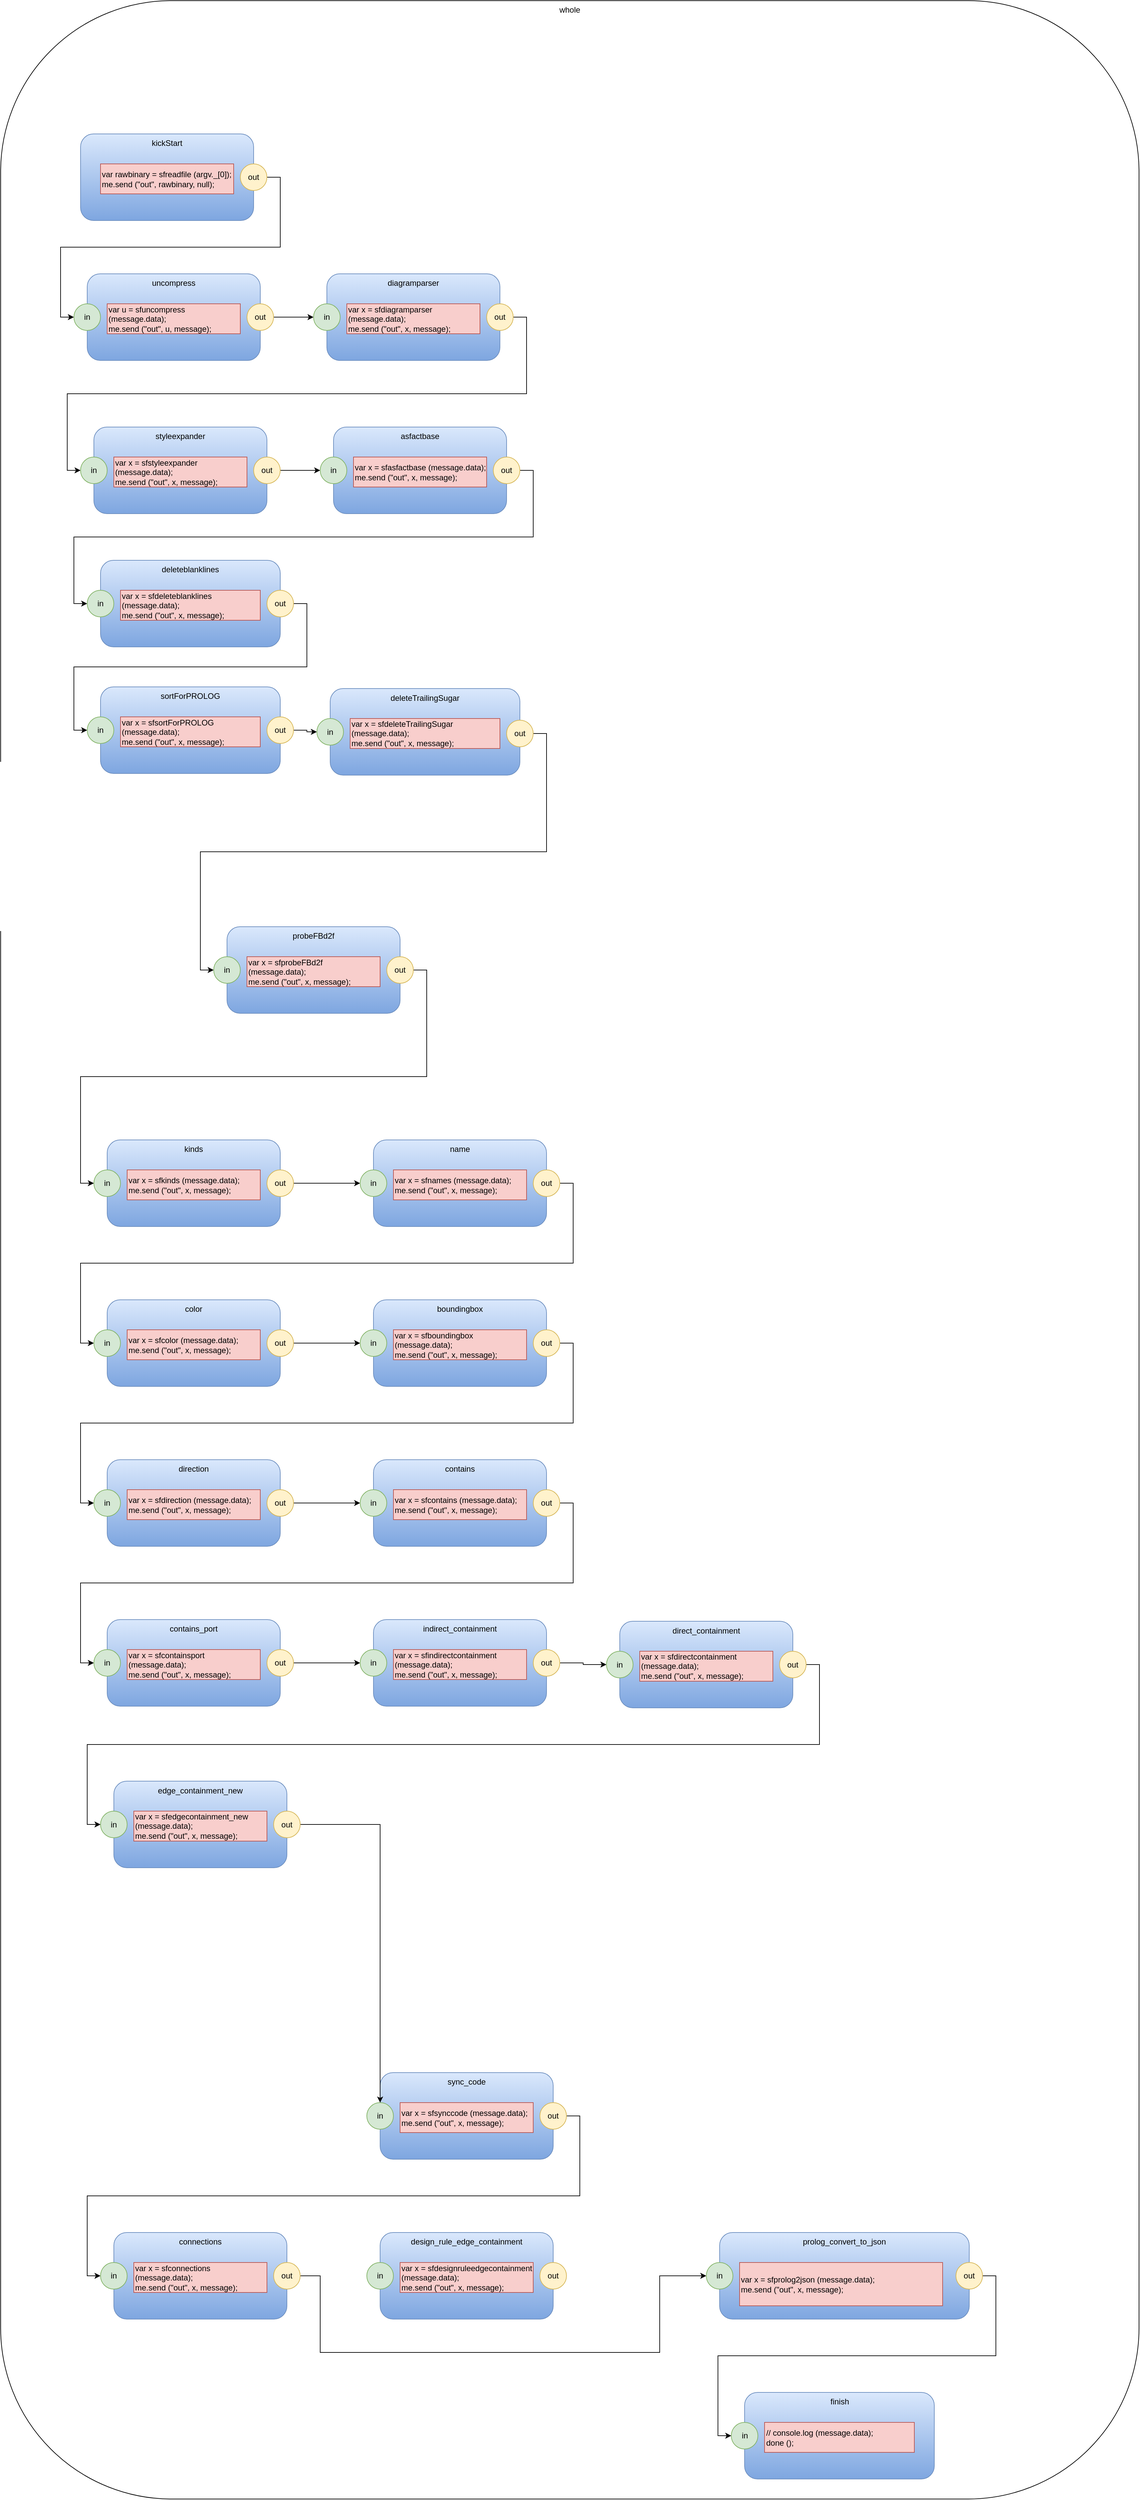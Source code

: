 <mxfile version="14.6.13" type="device"><diagram id="wqfAWWfYYzt9Zv_PRfaZ" name="main"><mxGraphModel dx="1346" dy="1626" grid="1" gridSize="10" guides="1" tooltips="1" connect="1" arrows="1" fold="1" page="1" pageScale="1" pageWidth="1100" pageHeight="850" math="0" shadow="0"><root><mxCell id="YSdUcc7_uIE6RB1LT-ku-0"/><mxCell id="YSdUcc7_uIE6RB1LT-ku-1" parent="YSdUcc7_uIE6RB1LT-ku-0"/><mxCell id="YSdUcc7_uIE6RB1LT-ku-2" value="whole" style="rounded=1;whiteSpace=wrap;html=1;verticalAlign=top;" parent="YSdUcc7_uIE6RB1LT-ku-1" vertex="1"><mxGeometry x="80" y="-70" width="1710" height="3750" as="geometry"/></mxCell><mxCell id="YSdUcc7_uIE6RB1LT-ku-3" value="styleexpander" style="rounded=1;whiteSpace=wrap;html=1;gradientColor=#7ea6e0;fillColor=#dae8fc;strokeColor=#6c8ebf;verticalAlign=top;" parent="YSdUcc7_uIE6RB1LT-ku-1" vertex="1"><mxGeometry x="220" y="570" width="260" height="130" as="geometry"/></mxCell><mxCell id="YSdUcc7_uIE6RB1LT-ku-4" value="uncompress" style="rounded=1;whiteSpace=wrap;html=1;gradientColor=#7ea6e0;fillColor=#dae8fc;strokeColor=#6c8ebf;verticalAlign=top;" parent="YSdUcc7_uIE6RB1LT-ku-1" vertex="1"><mxGeometry x="210" y="340" width="260" height="130" as="geometry"/></mxCell><mxCell id="YSdUcc7_uIE6RB1LT-ku-5" value="var u = sfuncompress (message.data);&lt;br&gt;me.send (&quot;out&quot;, u, message);&lt;br&gt;&lt;div&gt;&lt;/div&gt;" style="rounded=0;whiteSpace=wrap;html=1;fillColor=#f8cecc;strokeColor=#b85450;align=left;" parent="YSdUcc7_uIE6RB1LT-ku-1" vertex="1"><mxGeometry x="240" y="385" width="200" height="45" as="geometry"/></mxCell><mxCell id="YSdUcc7_uIE6RB1LT-ku-6" style="edgeStyle=orthogonalEdgeStyle;rounded=0;orthogonalLoop=1;jettySize=auto;html=1;exitX=1;exitY=0.5;exitDx=0;exitDy=0;entryX=0;entryY=0.5;entryDx=0;entryDy=0;" parent="YSdUcc7_uIE6RB1LT-ku-1" source="YSdUcc7_uIE6RB1LT-ku-7" target="YSdUcc7_uIE6RB1LT-ku-13" edge="1"><mxGeometry relative="1" as="geometry"/></mxCell><mxCell id="YSdUcc7_uIE6RB1LT-ku-7" value="out" style="ellipse;whiteSpace=wrap;html=1;aspect=fixed;fillColor=#fff2cc;strokeColor=#d6b656;" parent="YSdUcc7_uIE6RB1LT-ku-1" vertex="1"><mxGeometry x="450" y="385" width="40" height="40" as="geometry"/></mxCell><mxCell id="YSdUcc7_uIE6RB1LT-ku-8" value="in" style="ellipse;whiteSpace=wrap;html=1;aspect=fixed;fillColor=#d5e8d4;strokeColor=#82b366;" parent="YSdUcc7_uIE6RB1LT-ku-1" vertex="1"><mxGeometry x="190" y="385" width="40" height="40" as="geometry"/></mxCell><mxCell id="YSdUcc7_uIE6RB1LT-ku-9" value="diagramparser" style="rounded=1;whiteSpace=wrap;html=1;gradientColor=#7ea6e0;fillColor=#dae8fc;strokeColor=#6c8ebf;verticalAlign=top;" parent="YSdUcc7_uIE6RB1LT-ku-1" vertex="1"><mxGeometry x="570" y="340" width="260" height="130" as="geometry"/></mxCell><mxCell id="YSdUcc7_uIE6RB1LT-ku-10" value="var x = sfdiagramparser (message.data);&lt;br&gt;me.send (&quot;out&quot;, x, message);&lt;br&gt;&lt;div&gt;&lt;/div&gt;" style="rounded=0;whiteSpace=wrap;html=1;fillColor=#f8cecc;strokeColor=#b85450;align=left;" parent="YSdUcc7_uIE6RB1LT-ku-1" vertex="1"><mxGeometry x="600" y="385" width="200" height="45" as="geometry"/></mxCell><mxCell id="YSdUcc7_uIE6RB1LT-ku-11" style="edgeStyle=orthogonalEdgeStyle;rounded=0;orthogonalLoop=1;jettySize=auto;html=1;exitX=1;exitY=0.5;exitDx=0;exitDy=0;entryX=0;entryY=0.5;entryDx=0;entryDy=0;" parent="YSdUcc7_uIE6RB1LT-ku-1" source="YSdUcc7_uIE6RB1LT-ku-12" target="YSdUcc7_uIE6RB1LT-ku-17" edge="1"><mxGeometry relative="1" as="geometry"/></mxCell><mxCell id="YSdUcc7_uIE6RB1LT-ku-12" value="out" style="ellipse;whiteSpace=wrap;html=1;aspect=fixed;fillColor=#fff2cc;strokeColor=#d6b656;" parent="YSdUcc7_uIE6RB1LT-ku-1" vertex="1"><mxGeometry x="810" y="385" width="40" height="40" as="geometry"/></mxCell><mxCell id="YSdUcc7_uIE6RB1LT-ku-13" value="in" style="ellipse;whiteSpace=wrap;html=1;aspect=fixed;fillColor=#d5e8d4;strokeColor=#82b366;" parent="YSdUcc7_uIE6RB1LT-ku-1" vertex="1"><mxGeometry x="550" y="385" width="40" height="40" as="geometry"/></mxCell><mxCell id="YSdUcc7_uIE6RB1LT-ku-14" value="var x = sfstyleexpander (message.data);&lt;br&gt;me.send (&quot;out&quot;, x, message);&lt;br&gt;&lt;div&gt;&lt;/div&gt;" style="rounded=0;whiteSpace=wrap;html=1;fillColor=#f8cecc;strokeColor=#b85450;align=left;" parent="YSdUcc7_uIE6RB1LT-ku-1" vertex="1"><mxGeometry x="250" y="615" width="200" height="45" as="geometry"/></mxCell><mxCell id="YSdUcc7_uIE6RB1LT-ku-15" style="edgeStyle=orthogonalEdgeStyle;rounded=0;orthogonalLoop=1;jettySize=auto;html=1;exitX=1;exitY=0.5;exitDx=0;exitDy=0;entryX=0;entryY=0.5;entryDx=0;entryDy=0;" parent="YSdUcc7_uIE6RB1LT-ku-1" source="YSdUcc7_uIE6RB1LT-ku-16" target="YSdUcc7_uIE6RB1LT-ku-22" edge="1"><mxGeometry relative="1" as="geometry"/></mxCell><mxCell id="YSdUcc7_uIE6RB1LT-ku-16" value="out" style="ellipse;whiteSpace=wrap;html=1;aspect=fixed;fillColor=#fff2cc;strokeColor=#d6b656;" parent="YSdUcc7_uIE6RB1LT-ku-1" vertex="1"><mxGeometry x="460" y="615" width="40" height="40" as="geometry"/></mxCell><mxCell id="YSdUcc7_uIE6RB1LT-ku-17" value="in" style="ellipse;whiteSpace=wrap;html=1;aspect=fixed;fillColor=#d5e8d4;strokeColor=#82b366;" parent="YSdUcc7_uIE6RB1LT-ku-1" vertex="1"><mxGeometry x="200" y="615" width="40" height="40" as="geometry"/></mxCell><mxCell id="YSdUcc7_uIE6RB1LT-ku-18" value="asfactbase" style="rounded=1;whiteSpace=wrap;html=1;gradientColor=#7ea6e0;fillColor=#dae8fc;strokeColor=#6c8ebf;verticalAlign=top;" parent="YSdUcc7_uIE6RB1LT-ku-1" vertex="1"><mxGeometry x="580" y="570" width="260" height="130" as="geometry"/></mxCell><mxCell id="YSdUcc7_uIE6RB1LT-ku-19" value="var x = sfasfactbase (message.data);&lt;br&gt;me.send (&quot;out&quot;, x, message);&lt;br&gt;&lt;div&gt;&lt;/div&gt;" style="rounded=0;whiteSpace=wrap;html=1;fillColor=#f8cecc;strokeColor=#b85450;align=left;" parent="YSdUcc7_uIE6RB1LT-ku-1" vertex="1"><mxGeometry x="610" y="615" width="200" height="45" as="geometry"/></mxCell><mxCell id="YSdUcc7_uIE6RB1LT-ku-20" style="edgeStyle=orthogonalEdgeStyle;rounded=0;orthogonalLoop=1;jettySize=auto;html=1;exitX=1;exitY=0.5;exitDx=0;exitDy=0;entryX=0;entryY=0.5;entryDx=0;entryDy=0;" parent="YSdUcc7_uIE6RB1LT-ku-1" source="YSdUcc7_uIE6RB1LT-ku-21" target="YSdUcc7_uIE6RB1LT-ku-27" edge="1"><mxGeometry relative="1" as="geometry"/></mxCell><mxCell id="YSdUcc7_uIE6RB1LT-ku-21" value="out" style="ellipse;whiteSpace=wrap;html=1;aspect=fixed;fillColor=#fff2cc;strokeColor=#d6b656;" parent="YSdUcc7_uIE6RB1LT-ku-1" vertex="1"><mxGeometry x="820" y="615" width="40" height="40" as="geometry"/></mxCell><mxCell id="YSdUcc7_uIE6RB1LT-ku-22" value="in" style="ellipse;whiteSpace=wrap;html=1;aspect=fixed;fillColor=#d5e8d4;strokeColor=#82b366;" parent="YSdUcc7_uIE6RB1LT-ku-1" vertex="1"><mxGeometry x="560" y="615" width="40" height="40" as="geometry"/></mxCell><mxCell id="YSdUcc7_uIE6RB1LT-ku-23" value="deleteblanklines" style="rounded=1;whiteSpace=wrap;html=1;gradientColor=#7ea6e0;fillColor=#dae8fc;strokeColor=#6c8ebf;verticalAlign=top;" parent="YSdUcc7_uIE6RB1LT-ku-1" vertex="1"><mxGeometry x="230" y="770" width="270" height="130" as="geometry"/></mxCell><mxCell id="YSdUcc7_uIE6RB1LT-ku-24" value="var x = sfdeleteblanklines (message.data);&lt;br&gt;me.send (&quot;out&quot;, x, message);&lt;br&gt;&lt;div&gt;&lt;/div&gt;" style="rounded=0;whiteSpace=wrap;html=1;fillColor=#f8cecc;strokeColor=#b85450;align=left;" parent="YSdUcc7_uIE6RB1LT-ku-1" vertex="1"><mxGeometry x="260" y="815" width="210" height="45" as="geometry"/></mxCell><mxCell id="YSdUcc7_uIE6RB1LT-ku-25" style="edgeStyle=orthogonalEdgeStyle;rounded=0;orthogonalLoop=1;jettySize=auto;html=1;exitX=1;exitY=0.5;exitDx=0;exitDy=0;entryX=0;entryY=0.5;entryDx=0;entryDy=0;" parent="YSdUcc7_uIE6RB1LT-ku-1" source="YSdUcc7_uIE6RB1LT-ku-26" target="YSdUcc7_uIE6RB1LT-ku-32" edge="1"><mxGeometry relative="1" as="geometry"/></mxCell><mxCell id="YSdUcc7_uIE6RB1LT-ku-26" value="out" style="ellipse;whiteSpace=wrap;html=1;aspect=fixed;fillColor=#fff2cc;strokeColor=#d6b656;" parent="YSdUcc7_uIE6RB1LT-ku-1" vertex="1"><mxGeometry x="480" y="815" width="40" height="40" as="geometry"/></mxCell><mxCell id="YSdUcc7_uIE6RB1LT-ku-27" value="in" style="ellipse;whiteSpace=wrap;html=1;aspect=fixed;fillColor=#d5e8d4;strokeColor=#82b366;" parent="YSdUcc7_uIE6RB1LT-ku-1" vertex="1"><mxGeometry x="210" y="815" width="40" height="40" as="geometry"/></mxCell><mxCell id="YSdUcc7_uIE6RB1LT-ku-28" value="sortForPROLOG" style="rounded=1;whiteSpace=wrap;html=1;gradientColor=#7ea6e0;fillColor=#dae8fc;strokeColor=#6c8ebf;verticalAlign=top;" parent="YSdUcc7_uIE6RB1LT-ku-1" vertex="1"><mxGeometry x="230" y="960" width="270" height="130" as="geometry"/></mxCell><mxCell id="YSdUcc7_uIE6RB1LT-ku-29" value="var x = sfsortForPROLOG (message.data);&lt;br&gt;me.send (&quot;out&quot;, x, message);&lt;br&gt;&lt;div&gt;&lt;/div&gt;" style="rounded=0;whiteSpace=wrap;html=1;fillColor=#f8cecc;strokeColor=#b85450;align=left;" parent="YSdUcc7_uIE6RB1LT-ku-1" vertex="1"><mxGeometry x="260" y="1005" width="210" height="45" as="geometry"/></mxCell><mxCell id="YSdUcc7_uIE6RB1LT-ku-30" style="edgeStyle=orthogonalEdgeStyle;rounded=0;orthogonalLoop=1;jettySize=auto;html=1;exitX=1;exitY=0.5;exitDx=0;exitDy=0;" parent="YSdUcc7_uIE6RB1LT-ku-1" source="YSdUcc7_uIE6RB1LT-ku-31" target="YSdUcc7_uIE6RB1LT-ku-35" edge="1"><mxGeometry relative="1" as="geometry"/></mxCell><mxCell id="YSdUcc7_uIE6RB1LT-ku-31" value="out" style="ellipse;whiteSpace=wrap;html=1;aspect=fixed;fillColor=#fff2cc;strokeColor=#d6b656;" parent="YSdUcc7_uIE6RB1LT-ku-1" vertex="1"><mxGeometry x="480" y="1005" width="40" height="40" as="geometry"/></mxCell><mxCell id="YSdUcc7_uIE6RB1LT-ku-32" value="in" style="ellipse;whiteSpace=wrap;html=1;aspect=fixed;fillColor=#d5e8d4;strokeColor=#82b366;" parent="YSdUcc7_uIE6RB1LT-ku-1" vertex="1"><mxGeometry x="210" y="1005" width="40" height="40" as="geometry"/></mxCell><mxCell id="YSdUcc7_uIE6RB1LT-ku-33" value="deleteTrailingSugar" style="rounded=1;whiteSpace=wrap;html=1;gradientColor=#7ea6e0;fillColor=#dae8fc;strokeColor=#6c8ebf;verticalAlign=top;" parent="YSdUcc7_uIE6RB1LT-ku-1" vertex="1"><mxGeometry x="575" y="962.5" width="285" height="130" as="geometry"/></mxCell><mxCell id="YSdUcc7_uIE6RB1LT-ku-34" value="var x = sfdeleteTrailingSugar (message.data);&lt;br&gt;me.send (&quot;out&quot;, x, message);&lt;br&gt;&lt;div&gt;&lt;/div&gt;" style="rounded=0;whiteSpace=wrap;html=1;fillColor=#f8cecc;strokeColor=#b85450;align=left;" parent="YSdUcc7_uIE6RB1LT-ku-1" vertex="1"><mxGeometry x="605" y="1007.5" width="225" height="45" as="geometry"/></mxCell><mxCell id="YSdUcc7_uIE6RB1LT-ku-35" value="in" style="ellipse;whiteSpace=wrap;html=1;aspect=fixed;fillColor=#d5e8d4;strokeColor=#82b366;" parent="YSdUcc7_uIE6RB1LT-ku-1" vertex="1"><mxGeometry x="555" y="1007.5" width="40" height="40" as="geometry"/></mxCell><mxCell id="YSdUcc7_uIE6RB1LT-ku-36" value="kickStart" style="rounded=1;whiteSpace=wrap;html=1;gradientColor=#7ea6e0;fillColor=#dae8fc;strokeColor=#6c8ebf;verticalAlign=top;" parent="YSdUcc7_uIE6RB1LT-ku-1" vertex="1"><mxGeometry x="200" y="130" width="260" height="130" as="geometry"/></mxCell><mxCell id="YSdUcc7_uIE6RB1LT-ku-37" value="var rawbinary = sfreadfile (argv._[0]);&lt;br&gt;me.send (&quot;out&quot;, rawbinary, null);&lt;br&gt;&lt;div&gt;&lt;/div&gt;" style="rounded=0;whiteSpace=wrap;html=1;fillColor=#f8cecc;strokeColor=#b85450;align=left;" parent="YSdUcc7_uIE6RB1LT-ku-1" vertex="1"><mxGeometry x="230" y="175" width="200" height="45" as="geometry"/></mxCell><mxCell id="YSdUcc7_uIE6RB1LT-ku-38" style="edgeStyle=orthogonalEdgeStyle;rounded=0;orthogonalLoop=1;jettySize=auto;html=1;exitX=1;exitY=0.5;exitDx=0;exitDy=0;entryX=0;entryY=0.5;entryDx=0;entryDy=0;" parent="YSdUcc7_uIE6RB1LT-ku-1" source="YSdUcc7_uIE6RB1LT-ku-39" target="YSdUcc7_uIE6RB1LT-ku-8" edge="1"><mxGeometry relative="1" as="geometry"/></mxCell><mxCell id="YSdUcc7_uIE6RB1LT-ku-39" value="out" style="ellipse;whiteSpace=wrap;html=1;aspect=fixed;fillColor=#fff2cc;strokeColor=#d6b656;" parent="YSdUcc7_uIE6RB1LT-ku-1" vertex="1"><mxGeometry x="440" y="175" width="40" height="40" as="geometry"/></mxCell><mxCell id="10n9-Vz9pq8BkQ_6qwEA-5" style="edgeStyle=orthogonalEdgeStyle;rounded=0;orthogonalLoop=1;jettySize=auto;html=1;exitX=1;exitY=0.5;exitDx=0;exitDy=0;entryX=0;entryY=0.5;entryDx=0;entryDy=0;" edge="1" parent="YSdUcc7_uIE6RB1LT-ku-1" source="YSdUcc7_uIE6RB1LT-ku-41" target="10n9-Vz9pq8BkQ_6qwEA-3"><mxGeometry relative="1" as="geometry"/></mxCell><mxCell id="YSdUcc7_uIE6RB1LT-ku-41" value="out" style="ellipse;whiteSpace=wrap;html=1;aspect=fixed;fillColor=#fff2cc;strokeColor=#d6b656;" parent="YSdUcc7_uIE6RB1LT-ku-1" vertex="1"><mxGeometry x="840" y="1010" width="40" height="40" as="geometry"/></mxCell><mxCell id="YSdUcc7_uIE6RB1LT-ku-50" value="kinds" style="rounded=1;whiteSpace=wrap;html=1;gradientColor=#7ea6e0;fillColor=#dae8fc;strokeColor=#6c8ebf;verticalAlign=top;" parent="YSdUcc7_uIE6RB1LT-ku-1" vertex="1"><mxGeometry x="240" y="1640" width="260" height="130" as="geometry"/></mxCell><mxCell id="YSdUcc7_uIE6RB1LT-ku-51" value="var x = sfkinds (message.data);&lt;br&gt;me.send (&quot;out&quot;, x, message);&lt;br&gt;&lt;div&gt;&lt;/div&gt;" style="rounded=0;whiteSpace=wrap;html=1;fillColor=#f8cecc;strokeColor=#b85450;align=left;" parent="YSdUcc7_uIE6RB1LT-ku-1" vertex="1"><mxGeometry x="270" y="1685" width="200" height="45" as="geometry"/></mxCell><mxCell id="o9WitYf8nZo9U9cAR0vl-12" style="edgeStyle=orthogonalEdgeStyle;rounded=0;orthogonalLoop=1;jettySize=auto;html=1;exitX=1;exitY=0.5;exitDx=0;exitDy=0;" parent="YSdUcc7_uIE6RB1LT-ku-1" source="YSdUcc7_uIE6RB1LT-ku-53" target="YSdUcc7_uIE6RB1LT-ku-59" edge="1"><mxGeometry relative="1" as="geometry"/></mxCell><mxCell id="YSdUcc7_uIE6RB1LT-ku-53" value="out" style="ellipse;whiteSpace=wrap;html=1;aspect=fixed;fillColor=#fff2cc;strokeColor=#d6b656;" parent="YSdUcc7_uIE6RB1LT-ku-1" vertex="1"><mxGeometry x="480" y="1685" width="40" height="40" as="geometry"/></mxCell><mxCell id="YSdUcc7_uIE6RB1LT-ku-54" value="in" style="ellipse;whiteSpace=wrap;html=1;aspect=fixed;fillColor=#d5e8d4;strokeColor=#82b366;" parent="YSdUcc7_uIE6RB1LT-ku-1" vertex="1"><mxGeometry x="220" y="1685" width="40" height="40" as="geometry"/></mxCell><mxCell id="YSdUcc7_uIE6RB1LT-ku-55" value="name" style="rounded=1;whiteSpace=wrap;html=1;gradientColor=#7ea6e0;fillColor=#dae8fc;strokeColor=#6c8ebf;verticalAlign=top;" parent="YSdUcc7_uIE6RB1LT-ku-1" vertex="1"><mxGeometry x="640" y="1640" width="260" height="130" as="geometry"/></mxCell><mxCell id="YSdUcc7_uIE6RB1LT-ku-56" value="var x = sfnames (message.data);&lt;br&gt;me.send (&quot;out&quot;, x, message);&lt;br&gt;&lt;div&gt;&lt;/div&gt;" style="rounded=0;whiteSpace=wrap;html=1;fillColor=#f8cecc;strokeColor=#b85450;align=left;" parent="YSdUcc7_uIE6RB1LT-ku-1" vertex="1"><mxGeometry x="670" y="1685" width="200" height="45" as="geometry"/></mxCell><mxCell id="YSdUcc7_uIE6RB1LT-ku-57" style="edgeStyle=orthogonalEdgeStyle;rounded=0;orthogonalLoop=1;jettySize=auto;html=1;exitX=1;exitY=0.5;exitDx=0;exitDy=0;entryX=0;entryY=0.5;entryDx=0;entryDy=0;" parent="YSdUcc7_uIE6RB1LT-ku-1" source="YSdUcc7_uIE6RB1LT-ku-58" target="YSdUcc7_uIE6RB1LT-ku-64" edge="1"><mxGeometry relative="1" as="geometry"/></mxCell><mxCell id="YSdUcc7_uIE6RB1LT-ku-58" value="out" style="ellipse;whiteSpace=wrap;html=1;aspect=fixed;fillColor=#fff2cc;strokeColor=#d6b656;" parent="YSdUcc7_uIE6RB1LT-ku-1" vertex="1"><mxGeometry x="880" y="1685" width="40" height="40" as="geometry"/></mxCell><mxCell id="YSdUcc7_uIE6RB1LT-ku-59" value="in" style="ellipse;whiteSpace=wrap;html=1;aspect=fixed;fillColor=#d5e8d4;strokeColor=#82b366;" parent="YSdUcc7_uIE6RB1LT-ku-1" vertex="1"><mxGeometry x="620" y="1685" width="40" height="40" as="geometry"/></mxCell><mxCell id="YSdUcc7_uIE6RB1LT-ku-60" value="color" style="rounded=1;whiteSpace=wrap;html=1;gradientColor=#7ea6e0;fillColor=#dae8fc;strokeColor=#6c8ebf;verticalAlign=top;" parent="YSdUcc7_uIE6RB1LT-ku-1" vertex="1"><mxGeometry x="240" y="1880" width="260" height="130" as="geometry"/></mxCell><mxCell id="YSdUcc7_uIE6RB1LT-ku-61" value="var x = sfcolor (message.data);&lt;br&gt;me.send (&quot;out&quot;, x, message);&lt;br&gt;&lt;div&gt;&lt;/div&gt;" style="rounded=0;whiteSpace=wrap;html=1;fillColor=#f8cecc;strokeColor=#b85450;align=left;" parent="YSdUcc7_uIE6RB1LT-ku-1" vertex="1"><mxGeometry x="270" y="1925" width="200" height="45" as="geometry"/></mxCell><mxCell id="YSdUcc7_uIE6RB1LT-ku-62" style="edgeStyle=orthogonalEdgeStyle;rounded=0;orthogonalLoop=1;jettySize=auto;html=1;exitX=1;exitY=0.5;exitDx=0;exitDy=0;entryX=0;entryY=0.5;entryDx=0;entryDy=0;" parent="YSdUcc7_uIE6RB1LT-ku-1" source="YSdUcc7_uIE6RB1LT-ku-63" target="YSdUcc7_uIE6RB1LT-ku-69" edge="1"><mxGeometry relative="1" as="geometry"/></mxCell><mxCell id="YSdUcc7_uIE6RB1LT-ku-63" value="out" style="ellipse;whiteSpace=wrap;html=1;aspect=fixed;fillColor=#fff2cc;strokeColor=#d6b656;" parent="YSdUcc7_uIE6RB1LT-ku-1" vertex="1"><mxGeometry x="480" y="1925" width="40" height="40" as="geometry"/></mxCell><mxCell id="YSdUcc7_uIE6RB1LT-ku-64" value="in" style="ellipse;whiteSpace=wrap;html=1;aspect=fixed;fillColor=#d5e8d4;strokeColor=#82b366;" parent="YSdUcc7_uIE6RB1LT-ku-1" vertex="1"><mxGeometry x="220" y="1925" width="40" height="40" as="geometry"/></mxCell><mxCell id="YSdUcc7_uIE6RB1LT-ku-65" value="boundingbox" style="rounded=1;whiteSpace=wrap;html=1;gradientColor=#7ea6e0;fillColor=#dae8fc;strokeColor=#6c8ebf;verticalAlign=top;" parent="YSdUcc7_uIE6RB1LT-ku-1" vertex="1"><mxGeometry x="640" y="1880" width="260" height="130" as="geometry"/></mxCell><mxCell id="YSdUcc7_uIE6RB1LT-ku-66" value="var x = sfboundingbox (message.data);&lt;br&gt;me.send (&quot;out&quot;, x, message);&lt;br&gt;&lt;div&gt;&lt;/div&gt;" style="rounded=0;whiteSpace=wrap;html=1;fillColor=#f8cecc;strokeColor=#b85450;align=left;" parent="YSdUcc7_uIE6RB1LT-ku-1" vertex="1"><mxGeometry x="670" y="1925" width="200" height="45" as="geometry"/></mxCell><mxCell id="o9WitYf8nZo9U9cAR0vl-14" style="edgeStyle=orthogonalEdgeStyle;rounded=0;orthogonalLoop=1;jettySize=auto;html=1;exitX=1;exitY=0.5;exitDx=0;exitDy=0;entryX=0;entryY=0.5;entryDx=0;entryDy=0;" parent="YSdUcc7_uIE6RB1LT-ku-1" source="YSdUcc7_uIE6RB1LT-ku-68" target="YSdUcc7_uIE6RB1LT-ku-74" edge="1"><mxGeometry relative="1" as="geometry"/></mxCell><mxCell id="YSdUcc7_uIE6RB1LT-ku-68" value="out" style="ellipse;whiteSpace=wrap;html=1;aspect=fixed;fillColor=#fff2cc;strokeColor=#d6b656;" parent="YSdUcc7_uIE6RB1LT-ku-1" vertex="1"><mxGeometry x="880" y="1925" width="40" height="40" as="geometry"/></mxCell><mxCell id="YSdUcc7_uIE6RB1LT-ku-69" value="in" style="ellipse;whiteSpace=wrap;html=1;aspect=fixed;fillColor=#d5e8d4;strokeColor=#82b366;" parent="YSdUcc7_uIE6RB1LT-ku-1" vertex="1"><mxGeometry x="620" y="1925" width="40" height="40" as="geometry"/></mxCell><mxCell id="YSdUcc7_uIE6RB1LT-ku-70" value="direction" style="rounded=1;whiteSpace=wrap;html=1;gradientColor=#7ea6e0;fillColor=#dae8fc;strokeColor=#6c8ebf;verticalAlign=top;" parent="YSdUcc7_uIE6RB1LT-ku-1" vertex="1"><mxGeometry x="240" y="2120" width="260" height="130" as="geometry"/></mxCell><mxCell id="YSdUcc7_uIE6RB1LT-ku-71" value="var x = sfdirection (message.data);&lt;br&gt;me.send (&quot;out&quot;, x, message);&lt;br&gt;&lt;div&gt;&lt;/div&gt;" style="rounded=0;whiteSpace=wrap;html=1;fillColor=#f8cecc;strokeColor=#b85450;align=left;" parent="YSdUcc7_uIE6RB1LT-ku-1" vertex="1"><mxGeometry x="270" y="2165" width="200" height="45" as="geometry"/></mxCell><mxCell id="YSdUcc7_uIE6RB1LT-ku-72" style="edgeStyle=orthogonalEdgeStyle;rounded=0;orthogonalLoop=1;jettySize=auto;html=1;exitX=1;exitY=0.5;exitDx=0;exitDy=0;entryX=0;entryY=0.5;entryDx=0;entryDy=0;" parent="YSdUcc7_uIE6RB1LT-ku-1" source="YSdUcc7_uIE6RB1LT-ku-73" target="YSdUcc7_uIE6RB1LT-ku-79" edge="1"><mxGeometry relative="1" as="geometry"/></mxCell><mxCell id="YSdUcc7_uIE6RB1LT-ku-73" value="out" style="ellipse;whiteSpace=wrap;html=1;aspect=fixed;fillColor=#fff2cc;strokeColor=#d6b656;" parent="YSdUcc7_uIE6RB1LT-ku-1" vertex="1"><mxGeometry x="480" y="2165" width="40" height="40" as="geometry"/></mxCell><mxCell id="YSdUcc7_uIE6RB1LT-ku-74" value="in" style="ellipse;whiteSpace=wrap;html=1;aspect=fixed;fillColor=#d5e8d4;strokeColor=#82b366;" parent="YSdUcc7_uIE6RB1LT-ku-1" vertex="1"><mxGeometry x="220" y="2165" width="40" height="40" as="geometry"/></mxCell><mxCell id="YSdUcc7_uIE6RB1LT-ku-75" value="contains" style="rounded=1;whiteSpace=wrap;html=1;gradientColor=#7ea6e0;fillColor=#dae8fc;strokeColor=#6c8ebf;verticalAlign=top;" parent="YSdUcc7_uIE6RB1LT-ku-1" vertex="1"><mxGeometry x="640" y="2120" width="260" height="130" as="geometry"/></mxCell><mxCell id="YSdUcc7_uIE6RB1LT-ku-76" value="var x = sfcontains (message.data);&lt;br&gt;me.send (&quot;out&quot;, x, message);&lt;br&gt;&lt;div&gt;&lt;/div&gt;" style="rounded=0;whiteSpace=wrap;html=1;fillColor=#f8cecc;strokeColor=#b85450;align=left;" parent="YSdUcc7_uIE6RB1LT-ku-1" vertex="1"><mxGeometry x="670" y="2165" width="200" height="45" as="geometry"/></mxCell><mxCell id="YSdUcc7_uIE6RB1LT-ku-77" style="edgeStyle=orthogonalEdgeStyle;rounded=0;orthogonalLoop=1;jettySize=auto;html=1;exitX=1;exitY=0.5;exitDx=0;exitDy=0;entryX=0;entryY=0.5;entryDx=0;entryDy=0;" parent="YSdUcc7_uIE6RB1LT-ku-1" source="YSdUcc7_uIE6RB1LT-ku-78" target="YSdUcc7_uIE6RB1LT-ku-84" edge="1"><mxGeometry relative="1" as="geometry"/></mxCell><mxCell id="YSdUcc7_uIE6RB1LT-ku-78" value="out" style="ellipse;whiteSpace=wrap;html=1;aspect=fixed;fillColor=#fff2cc;strokeColor=#d6b656;" parent="YSdUcc7_uIE6RB1LT-ku-1" vertex="1"><mxGeometry x="880" y="2165" width="40" height="40" as="geometry"/></mxCell><mxCell id="YSdUcc7_uIE6RB1LT-ku-79" value="in" style="ellipse;whiteSpace=wrap;html=1;aspect=fixed;fillColor=#d5e8d4;strokeColor=#82b366;" parent="YSdUcc7_uIE6RB1LT-ku-1" vertex="1"><mxGeometry x="620" y="2165" width="40" height="40" as="geometry"/></mxCell><mxCell id="YSdUcc7_uIE6RB1LT-ku-80" value="contains_port" style="rounded=1;whiteSpace=wrap;html=1;gradientColor=#7ea6e0;fillColor=#dae8fc;strokeColor=#6c8ebf;verticalAlign=top;" parent="YSdUcc7_uIE6RB1LT-ku-1" vertex="1"><mxGeometry x="240" y="2360" width="260" height="130" as="geometry"/></mxCell><mxCell id="YSdUcc7_uIE6RB1LT-ku-81" value="var x = sfcontainsport (message.data);&lt;br&gt;me.send (&quot;out&quot;, x, message);&lt;br&gt;&lt;div&gt;&lt;/div&gt;" style="rounded=0;whiteSpace=wrap;html=1;fillColor=#f8cecc;strokeColor=#b85450;align=left;" parent="YSdUcc7_uIE6RB1LT-ku-1" vertex="1"><mxGeometry x="270" y="2405" width="200" height="45" as="geometry"/></mxCell><mxCell id="YSdUcc7_uIE6RB1LT-ku-82" style="edgeStyle=orthogonalEdgeStyle;rounded=0;orthogonalLoop=1;jettySize=auto;html=1;exitX=1;exitY=0.5;exitDx=0;exitDy=0;entryX=0;entryY=0.5;entryDx=0;entryDy=0;" parent="YSdUcc7_uIE6RB1LT-ku-1" source="YSdUcc7_uIE6RB1LT-ku-83" target="YSdUcc7_uIE6RB1LT-ku-89" edge="1"><mxGeometry relative="1" as="geometry"/></mxCell><mxCell id="YSdUcc7_uIE6RB1LT-ku-83" value="out" style="ellipse;whiteSpace=wrap;html=1;aspect=fixed;fillColor=#fff2cc;strokeColor=#d6b656;" parent="YSdUcc7_uIE6RB1LT-ku-1" vertex="1"><mxGeometry x="480" y="2405" width="40" height="40" as="geometry"/></mxCell><mxCell id="YSdUcc7_uIE6RB1LT-ku-84" value="in" style="ellipse;whiteSpace=wrap;html=1;aspect=fixed;fillColor=#d5e8d4;strokeColor=#82b366;" parent="YSdUcc7_uIE6RB1LT-ku-1" vertex="1"><mxGeometry x="220" y="2405" width="40" height="40" as="geometry"/></mxCell><mxCell id="YSdUcc7_uIE6RB1LT-ku-85" value="indirect_containment" style="rounded=1;whiteSpace=wrap;html=1;gradientColor=#7ea6e0;fillColor=#dae8fc;strokeColor=#6c8ebf;verticalAlign=top;" parent="YSdUcc7_uIE6RB1LT-ku-1" vertex="1"><mxGeometry x="640" y="2360" width="260" height="130" as="geometry"/></mxCell><mxCell id="YSdUcc7_uIE6RB1LT-ku-86" value="var x = sfindirectcontainment (message.data);&lt;br&gt;me.send (&quot;out&quot;, x, message);&lt;br&gt;&lt;div&gt;&lt;/div&gt;" style="rounded=0;whiteSpace=wrap;html=1;fillColor=#f8cecc;strokeColor=#b85450;align=left;" parent="YSdUcc7_uIE6RB1LT-ku-1" vertex="1"><mxGeometry x="670" y="2405" width="200" height="45" as="geometry"/></mxCell><mxCell id="o9WitYf8nZo9U9cAR0vl-31" style="edgeStyle=orthogonalEdgeStyle;rounded=0;orthogonalLoop=1;jettySize=auto;html=1;exitX=1;exitY=0.5;exitDx=0;exitDy=0;" parent="YSdUcc7_uIE6RB1LT-ku-1" source="YSdUcc7_uIE6RB1LT-ku-88" target="o9WitYf8nZo9U9cAR0vl-30" edge="1"><mxGeometry relative="1" as="geometry"/></mxCell><mxCell id="YSdUcc7_uIE6RB1LT-ku-88" value="out" style="ellipse;whiteSpace=wrap;html=1;aspect=fixed;fillColor=#fff2cc;strokeColor=#d6b656;" parent="YSdUcc7_uIE6RB1LT-ku-1" vertex="1"><mxGeometry x="880" y="2405" width="40" height="40" as="geometry"/></mxCell><mxCell id="YSdUcc7_uIE6RB1LT-ku-89" value="in" style="ellipse;whiteSpace=wrap;html=1;aspect=fixed;fillColor=#d5e8d4;strokeColor=#82b366;" parent="YSdUcc7_uIE6RB1LT-ku-1" vertex="1"><mxGeometry x="620" y="2405" width="40" height="40" as="geometry"/></mxCell><mxCell id="YSdUcc7_uIE6RB1LT-ku-95" value="sync_code" style="rounded=1;whiteSpace=wrap;html=1;gradientColor=#7ea6e0;fillColor=#dae8fc;strokeColor=#6c8ebf;verticalAlign=top;" parent="YSdUcc7_uIE6RB1LT-ku-1" vertex="1"><mxGeometry x="650" y="3040" width="260" height="130" as="geometry"/></mxCell><mxCell id="YSdUcc7_uIE6RB1LT-ku-96" value="var x = sfsynccode (message.data);&lt;br&gt;me.send (&quot;out&quot;, x, message);&lt;br&gt;&lt;div&gt;&lt;/div&gt;" style="rounded=0;whiteSpace=wrap;html=1;fillColor=#f8cecc;strokeColor=#b85450;align=left;" parent="YSdUcc7_uIE6RB1LT-ku-1" vertex="1"><mxGeometry x="680" y="3085" width="200" height="45" as="geometry"/></mxCell><mxCell id="YSdUcc7_uIE6RB1LT-ku-97" style="edgeStyle=orthogonalEdgeStyle;rounded=0;orthogonalLoop=1;jettySize=auto;html=1;exitX=1;exitY=0.5;exitDx=0;exitDy=0;entryX=0;entryY=0.5;entryDx=0;entryDy=0;" parent="YSdUcc7_uIE6RB1LT-ku-1" source="YSdUcc7_uIE6RB1LT-ku-98" target="YSdUcc7_uIE6RB1LT-ku-104" edge="1"><mxGeometry relative="1" as="geometry"/></mxCell><mxCell id="YSdUcc7_uIE6RB1LT-ku-98" value="out" style="ellipse;whiteSpace=wrap;html=1;aspect=fixed;fillColor=#fff2cc;strokeColor=#d6b656;" parent="YSdUcc7_uIE6RB1LT-ku-1" vertex="1"><mxGeometry x="890" y="3085" width="40" height="40" as="geometry"/></mxCell><mxCell id="YSdUcc7_uIE6RB1LT-ku-99" value="in" style="ellipse;whiteSpace=wrap;html=1;aspect=fixed;fillColor=#d5e8d4;strokeColor=#82b366;" parent="YSdUcc7_uIE6RB1LT-ku-1" vertex="1"><mxGeometry x="630" y="3085" width="40" height="40" as="geometry"/></mxCell><mxCell id="YSdUcc7_uIE6RB1LT-ku-100" value="connections" style="rounded=1;whiteSpace=wrap;html=1;gradientColor=#7ea6e0;fillColor=#dae8fc;strokeColor=#6c8ebf;verticalAlign=top;" parent="YSdUcc7_uIE6RB1LT-ku-1" vertex="1"><mxGeometry x="250" y="3280" width="260" height="130" as="geometry"/></mxCell><mxCell id="YSdUcc7_uIE6RB1LT-ku-101" value="var x = sfconnections (message.data);&lt;br&gt;me.send (&quot;out&quot;, x, message);&lt;br&gt;&lt;div&gt;&lt;/div&gt;" style="rounded=0;whiteSpace=wrap;html=1;fillColor=#f8cecc;strokeColor=#b85450;align=left;" parent="YSdUcc7_uIE6RB1LT-ku-1" vertex="1"><mxGeometry x="280" y="3325" width="200" height="45" as="geometry"/></mxCell><mxCell id="o9WitYf8nZo9U9cAR0vl-33" style="edgeStyle=orthogonalEdgeStyle;rounded=0;orthogonalLoop=1;jettySize=auto;html=1;exitX=1;exitY=0.5;exitDx=0;exitDy=0;entryX=0;entryY=0.5;entryDx=0;entryDy=0;" parent="YSdUcc7_uIE6RB1LT-ku-1" source="YSdUcc7_uIE6RB1LT-ku-103" target="o9WitYf8nZo9U9cAR0vl-2" edge="1"><mxGeometry relative="1" as="geometry"><Array as="points"><mxPoint x="560" y="3345"/><mxPoint x="560" y="3460"/><mxPoint x="1070" y="3460"/><mxPoint x="1070" y="3345"/></Array></mxGeometry></mxCell><mxCell id="YSdUcc7_uIE6RB1LT-ku-103" value="out" style="ellipse;whiteSpace=wrap;html=1;aspect=fixed;fillColor=#fff2cc;strokeColor=#d6b656;" parent="YSdUcc7_uIE6RB1LT-ku-1" vertex="1"><mxGeometry x="490" y="3325" width="40" height="40" as="geometry"/></mxCell><mxCell id="YSdUcc7_uIE6RB1LT-ku-104" value="in" style="ellipse;whiteSpace=wrap;html=1;aspect=fixed;fillColor=#d5e8d4;strokeColor=#82b366;" parent="YSdUcc7_uIE6RB1LT-ku-1" vertex="1"><mxGeometry x="230" y="3325" width="40" height="40" as="geometry"/></mxCell><mxCell id="YSdUcc7_uIE6RB1LT-ku-105" value="design_rule_edge_containment" style="rounded=1;whiteSpace=wrap;html=1;gradientColor=#7ea6e0;fillColor=#dae8fc;strokeColor=#6c8ebf;verticalAlign=top;" parent="YSdUcc7_uIE6RB1LT-ku-1" vertex="1"><mxGeometry x="650" y="3280" width="260" height="130" as="geometry"/></mxCell><mxCell id="YSdUcc7_uIE6RB1LT-ku-106" value="var x = sfdesignruleedgecontainment (message.data);&lt;br&gt;me.send (&quot;out&quot;, x, message);&lt;br&gt;&lt;div&gt;&lt;/div&gt;" style="rounded=0;whiteSpace=wrap;html=1;fillColor=#f8cecc;strokeColor=#b85450;align=left;" parent="YSdUcc7_uIE6RB1LT-ku-1" vertex="1"><mxGeometry x="680" y="3325" width="200" height="45" as="geometry"/></mxCell><mxCell id="YSdUcc7_uIE6RB1LT-ku-108" value="out" style="ellipse;whiteSpace=wrap;html=1;aspect=fixed;fillColor=#fff2cc;strokeColor=#d6b656;" parent="YSdUcc7_uIE6RB1LT-ku-1" vertex="1"><mxGeometry x="890" y="3325" width="40" height="40" as="geometry"/></mxCell><mxCell id="YSdUcc7_uIE6RB1LT-ku-109" value="in" style="ellipse;whiteSpace=wrap;html=1;aspect=fixed;fillColor=#d5e8d4;strokeColor=#82b366;" parent="YSdUcc7_uIE6RB1LT-ku-1" vertex="1"><mxGeometry x="630" y="3325" width="40" height="40" as="geometry"/></mxCell><mxCell id="o9WitYf8nZo9U9cAR0vl-0" value="prolog_convert_to_json" style="rounded=1;whiteSpace=wrap;html=1;gradientColor=#7ea6e0;fillColor=#dae8fc;strokeColor=#6c8ebf;verticalAlign=top;" parent="YSdUcc7_uIE6RB1LT-ku-1" vertex="1"><mxGeometry x="1160" y="3280" width="375" height="130" as="geometry"/></mxCell><mxCell id="o9WitYf8nZo9U9cAR0vl-1" value="var x = sfprolog2json (message.data);&lt;br&gt;me.send (&quot;out&quot;, x, message);&lt;br&gt;&lt;div&gt;&lt;/div&gt;" style="rounded=0;whiteSpace=wrap;html=1;fillColor=#f8cecc;strokeColor=#b85450;align=left;" parent="YSdUcc7_uIE6RB1LT-ku-1" vertex="1"><mxGeometry x="1190" y="3325" width="305" height="65" as="geometry"/></mxCell><mxCell id="o9WitYf8nZo9U9cAR0vl-2" value="in" style="ellipse;whiteSpace=wrap;html=1;aspect=fixed;fillColor=#d5e8d4;strokeColor=#82b366;" parent="YSdUcc7_uIE6RB1LT-ku-1" vertex="1"><mxGeometry x="1140" y="3325" width="40" height="40" as="geometry"/></mxCell><mxCell id="o9WitYf8nZo9U9cAR0vl-3" value="finish" style="rounded=1;whiteSpace=wrap;html=1;gradientColor=#7ea6e0;fillColor=#dae8fc;strokeColor=#6c8ebf;verticalAlign=top;" parent="YSdUcc7_uIE6RB1LT-ku-1" vertex="1"><mxGeometry x="1197.5" y="3520" width="285" height="130" as="geometry"/></mxCell><mxCell id="o9WitYf8nZo9U9cAR0vl-4" value="// console.log (message.data);&lt;br&gt;done ();&lt;br&gt;&lt;div&gt;&lt;/div&gt;" style="rounded=0;whiteSpace=wrap;html=1;fillColor=#f8cecc;strokeColor=#b85450;align=left;" parent="YSdUcc7_uIE6RB1LT-ku-1" vertex="1"><mxGeometry x="1227.5" y="3565" width="225" height="45" as="geometry"/></mxCell><mxCell id="o9WitYf8nZo9U9cAR0vl-5" value="in" style="ellipse;whiteSpace=wrap;html=1;aspect=fixed;fillColor=#d5e8d4;strokeColor=#82b366;" parent="YSdUcc7_uIE6RB1LT-ku-1" vertex="1"><mxGeometry x="1177.5" y="3565" width="40" height="40" as="geometry"/></mxCell><mxCell id="o9WitYf8nZo9U9cAR0vl-6" style="edgeStyle=orthogonalEdgeStyle;rounded=0;orthogonalLoop=1;jettySize=auto;html=1;exitX=1;exitY=0.5;exitDx=0;exitDy=0;entryX=0;entryY=0.5;entryDx=0;entryDy=0;" parent="YSdUcc7_uIE6RB1LT-ku-1" source="o9WitYf8nZo9U9cAR0vl-7" target="o9WitYf8nZo9U9cAR0vl-5" edge="1"><mxGeometry relative="1" as="geometry"/></mxCell><mxCell id="o9WitYf8nZo9U9cAR0vl-7" value="out" style="ellipse;whiteSpace=wrap;html=1;aspect=fixed;fillColor=#fff2cc;strokeColor=#d6b656;" parent="YSdUcc7_uIE6RB1LT-ku-1" vertex="1"><mxGeometry x="1515" y="3325" width="40" height="40" as="geometry"/></mxCell><mxCell id="o9WitYf8nZo9U9cAR0vl-16" value="edge_containment_new" style="rounded=1;whiteSpace=wrap;html=1;gradientColor=#7ea6e0;fillColor=#dae8fc;strokeColor=#6c8ebf;verticalAlign=top;" parent="YSdUcc7_uIE6RB1LT-ku-1" vertex="1"><mxGeometry x="250" y="2602.5" width="260" height="130" as="geometry"/></mxCell><mxCell id="o9WitYf8nZo9U9cAR0vl-17" value="var x = sfedgecontainment_new (message.data);&lt;br&gt;me.send (&quot;out&quot;, x, message);&lt;br&gt;&lt;div&gt;&lt;/div&gt;" style="rounded=0;whiteSpace=wrap;html=1;fillColor=#f8cecc;strokeColor=#b85450;align=left;" parent="YSdUcc7_uIE6RB1LT-ku-1" vertex="1"><mxGeometry x="280" y="2647.5" width="200" height="45" as="geometry"/></mxCell><mxCell id="10n9-Vz9pq8BkQ_6qwEA-6" style="edgeStyle=orthogonalEdgeStyle;rounded=0;orthogonalLoop=1;jettySize=auto;html=1;exitX=1;exitY=0.5;exitDx=0;exitDy=0;" edge="1" parent="YSdUcc7_uIE6RB1LT-ku-1" source="o9WitYf8nZo9U9cAR0vl-18" target="YSdUcc7_uIE6RB1LT-ku-99"><mxGeometry relative="1" as="geometry"/></mxCell><mxCell id="o9WitYf8nZo9U9cAR0vl-18" value="out" style="ellipse;whiteSpace=wrap;html=1;aspect=fixed;fillColor=#fff2cc;strokeColor=#d6b656;" parent="YSdUcc7_uIE6RB1LT-ku-1" vertex="1"><mxGeometry x="490" y="2647.5" width="40" height="40" as="geometry"/></mxCell><mxCell id="o9WitYf8nZo9U9cAR0vl-19" value="in" style="ellipse;whiteSpace=wrap;html=1;aspect=fixed;fillColor=#d5e8d4;strokeColor=#82b366;" parent="YSdUcc7_uIE6RB1LT-ku-1" vertex="1"><mxGeometry x="230" y="2647.5" width="40" height="40" as="geometry"/></mxCell><mxCell id="o9WitYf8nZo9U9cAR0vl-27" value="direct_containment" style="rounded=1;whiteSpace=wrap;html=1;gradientColor=#7ea6e0;fillColor=#dae8fc;strokeColor=#6c8ebf;verticalAlign=top;" parent="YSdUcc7_uIE6RB1LT-ku-1" vertex="1"><mxGeometry x="1010" y="2362.5" width="260" height="130" as="geometry"/></mxCell><mxCell id="o9WitYf8nZo9U9cAR0vl-28" value="var x = sfdirectcontainment (message.data);&lt;br&gt;me.send (&quot;out&quot;, x, message);&lt;br&gt;&lt;div&gt;&lt;/div&gt;" style="rounded=0;whiteSpace=wrap;html=1;fillColor=#f8cecc;strokeColor=#b85450;align=left;" parent="YSdUcc7_uIE6RB1LT-ku-1" vertex="1"><mxGeometry x="1040" y="2407.5" width="200" height="45" as="geometry"/></mxCell><mxCell id="o9WitYf8nZo9U9cAR0vl-32" style="edgeStyle=orthogonalEdgeStyle;rounded=0;orthogonalLoop=1;jettySize=auto;html=1;exitX=1;exitY=0.5;exitDx=0;exitDy=0;entryX=0;entryY=0.5;entryDx=0;entryDy=0;" parent="YSdUcc7_uIE6RB1LT-ku-1" source="o9WitYf8nZo9U9cAR0vl-29" target="o9WitYf8nZo9U9cAR0vl-19" edge="1"><mxGeometry relative="1" as="geometry"/></mxCell><mxCell id="o9WitYf8nZo9U9cAR0vl-29" value="out" style="ellipse;whiteSpace=wrap;html=1;aspect=fixed;fillColor=#fff2cc;strokeColor=#d6b656;" parent="YSdUcc7_uIE6RB1LT-ku-1" vertex="1"><mxGeometry x="1250" y="2407.5" width="40" height="40" as="geometry"/></mxCell><mxCell id="o9WitYf8nZo9U9cAR0vl-30" value="in" style="ellipse;whiteSpace=wrap;html=1;aspect=fixed;fillColor=#d5e8d4;strokeColor=#82b366;" parent="YSdUcc7_uIE6RB1LT-ku-1" vertex="1"><mxGeometry x="990" y="2407.5" width="40" height="40" as="geometry"/></mxCell><mxCell id="10n9-Vz9pq8BkQ_6qwEA-0" value="probeFBd2f" style="rounded=1;whiteSpace=wrap;html=1;gradientColor=#7ea6e0;fillColor=#dae8fc;strokeColor=#6c8ebf;verticalAlign=top;" vertex="1" parent="YSdUcc7_uIE6RB1LT-ku-1"><mxGeometry x="420" y="1320" width="260" height="130" as="geometry"/></mxCell><mxCell id="10n9-Vz9pq8BkQ_6qwEA-1" value="var x = sfprobeFBd2f (message.data);&lt;br&gt;me.send (&quot;out&quot;, x, message);&lt;br&gt;&lt;div&gt;&lt;/div&gt;" style="rounded=0;whiteSpace=wrap;html=1;fillColor=#f8cecc;strokeColor=#b85450;align=left;" vertex="1" parent="YSdUcc7_uIE6RB1LT-ku-1"><mxGeometry x="450" y="1365" width="200" height="45" as="geometry"/></mxCell><mxCell id="10n9-Vz9pq8BkQ_6qwEA-4" style="edgeStyle=orthogonalEdgeStyle;rounded=0;orthogonalLoop=1;jettySize=auto;html=1;exitX=1;exitY=0.5;exitDx=0;exitDy=0;entryX=0;entryY=0.5;entryDx=0;entryDy=0;" edge="1" parent="YSdUcc7_uIE6RB1LT-ku-1" source="10n9-Vz9pq8BkQ_6qwEA-2" target="YSdUcc7_uIE6RB1LT-ku-54"><mxGeometry relative="1" as="geometry"/></mxCell><mxCell id="10n9-Vz9pq8BkQ_6qwEA-2" value="out" style="ellipse;whiteSpace=wrap;html=1;aspect=fixed;fillColor=#fff2cc;strokeColor=#d6b656;" vertex="1" parent="YSdUcc7_uIE6RB1LT-ku-1"><mxGeometry x="660" y="1365" width="40" height="40" as="geometry"/></mxCell><mxCell id="10n9-Vz9pq8BkQ_6qwEA-3" value="in" style="ellipse;whiteSpace=wrap;html=1;aspect=fixed;fillColor=#d5e8d4;strokeColor=#82b366;" vertex="1" parent="YSdUcc7_uIE6RB1LT-ku-1"><mxGeometry x="400" y="1365" width="40" height="40" as="geometry"/></mxCell></root></mxGraphModel></diagram></mxfile>